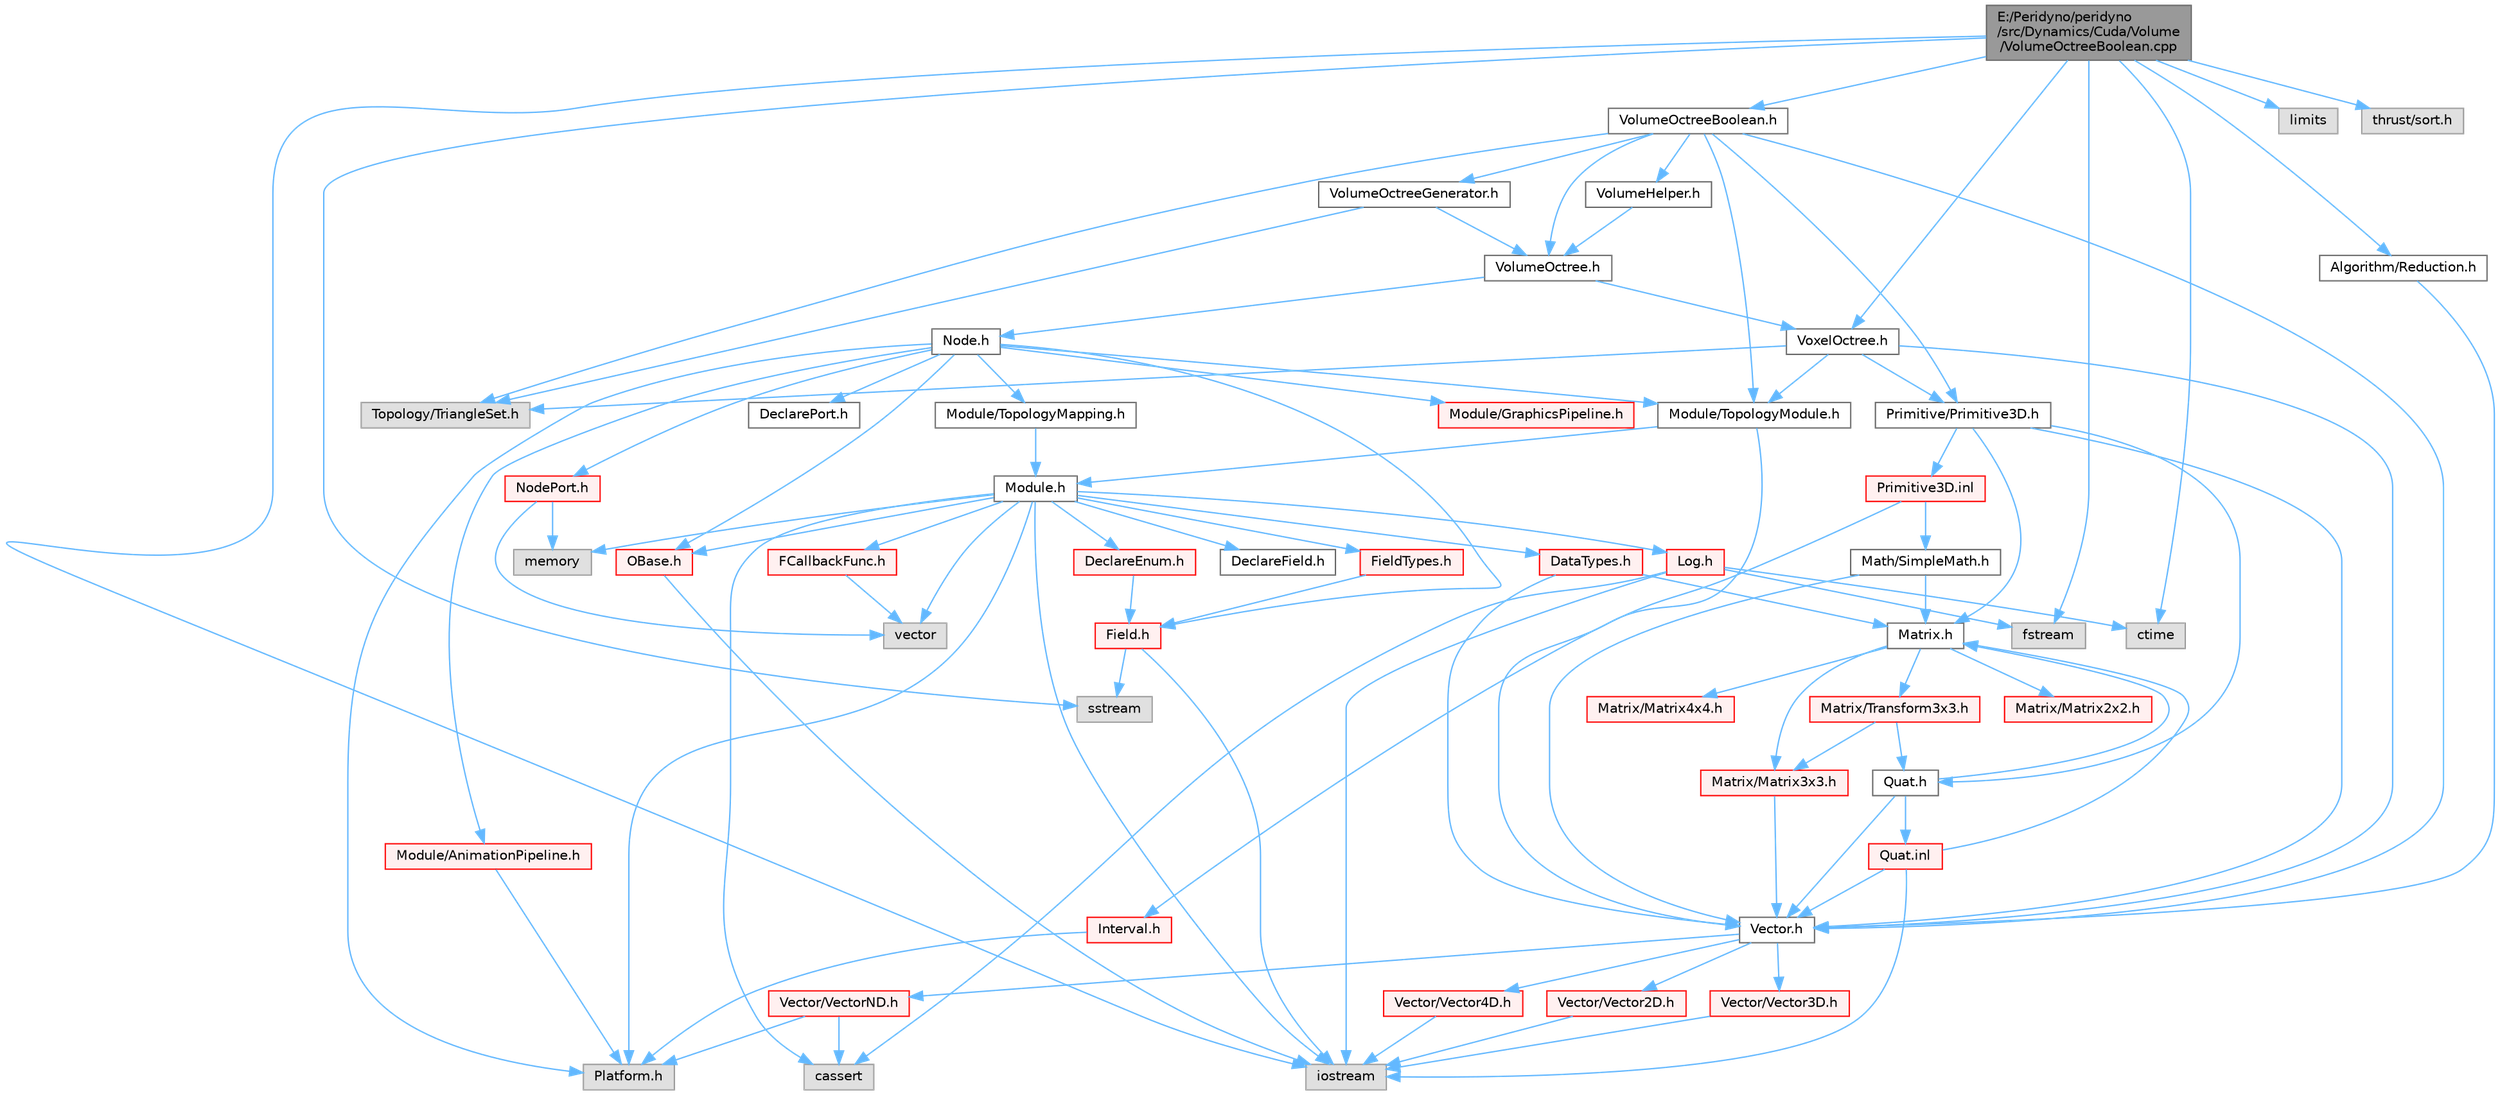 digraph "E:/Peridyno/peridyno/src/Dynamics/Cuda/Volume/VolumeOctreeBoolean.cpp"
{
 // LATEX_PDF_SIZE
  bgcolor="transparent";
  edge [fontname=Helvetica,fontsize=10,labelfontname=Helvetica,labelfontsize=10];
  node [fontname=Helvetica,fontsize=10,shape=box,height=0.2,width=0.4];
  Node1 [id="Node000001",label="E:/Peridyno/peridyno\l/src/Dynamics/Cuda/Volume\l/VolumeOctreeBoolean.cpp",height=0.2,width=0.4,color="gray40", fillcolor="grey60", style="filled", fontcolor="black",tooltip=" "];
  Node1 -> Node2 [id="edge1_Node000001_Node000002",color="steelblue1",style="solid",tooltip=" "];
  Node2 [id="Node000002",label="VolumeOctreeBoolean.h",height=0.2,width=0.4,color="grey40", fillcolor="white", style="filled",URL="$_volume_octree_boolean_8h.html",tooltip=" "];
  Node2 -> Node3 [id="edge2_Node000002_Node000003",color="steelblue1",style="solid",tooltip=" "];
  Node3 [id="Node000003",label="VolumeOctree.h",height=0.2,width=0.4,color="grey40", fillcolor="white", style="filled",URL="$_volume_octree_8h.html",tooltip=" "];
  Node3 -> Node4 [id="edge3_Node000003_Node000004",color="steelblue1",style="solid",tooltip=" "];
  Node4 [id="Node000004",label="Node.h",height=0.2,width=0.4,color="grey40", fillcolor="white", style="filled",URL="$_node_8h.html",tooltip=" "];
  Node4 -> Node5 [id="edge4_Node000004_Node000005",color="steelblue1",style="solid",tooltip=" "];
  Node5 [id="Node000005",label="OBase.h",height=0.2,width=0.4,color="red", fillcolor="#FFF0F0", style="filled",URL="$_o_base_8h.html",tooltip=" "];
  Node5 -> Node6 [id="edge5_Node000005_Node000006",color="steelblue1",style="solid",tooltip=" "];
  Node6 [id="Node000006",label="iostream",height=0.2,width=0.4,color="grey60", fillcolor="#E0E0E0", style="filled",tooltip=" "];
  Node4 -> Node17 [id="edge6_Node000004_Node000017",color="steelblue1",style="solid",tooltip=" "];
  Node17 [id="Node000017",label="Field.h",height=0.2,width=0.4,color="red", fillcolor="#FFF0F0", style="filled",URL="$_field_8h.html",tooltip=" "];
  Node17 -> Node6 [id="edge7_Node000017_Node000006",color="steelblue1",style="solid",tooltip=" "];
  Node17 -> Node19 [id="edge8_Node000017_Node000019",color="steelblue1",style="solid",tooltip=" "];
  Node19 [id="Node000019",label="sstream",height=0.2,width=0.4,color="grey60", fillcolor="#E0E0E0", style="filled",tooltip=" "];
  Node4 -> Node8 [id="edge9_Node000004_Node000008",color="steelblue1",style="solid",tooltip=" "];
  Node8 [id="Node000008",label="Platform.h",height=0.2,width=0.4,color="grey60", fillcolor="#E0E0E0", style="filled",tooltip=" "];
  Node4 -> Node72 [id="edge10_Node000004_Node000072",color="steelblue1",style="solid",tooltip=" "];
  Node72 [id="Node000072",label="DeclarePort.h",height=0.2,width=0.4,color="grey40", fillcolor="white", style="filled",URL="$_declare_port_8h.html",tooltip=" "];
  Node4 -> Node73 [id="edge11_Node000004_Node000073",color="steelblue1",style="solid",tooltip=" "];
  Node73 [id="Node000073",label="NodePort.h",height=0.2,width=0.4,color="red", fillcolor="#FFF0F0", style="filled",URL="$_node_port_8h.html",tooltip=" "];
  Node73 -> Node22 [id="edge12_Node000073_Node000022",color="steelblue1",style="solid",tooltip=" "];
  Node22 [id="Node000022",label="vector",height=0.2,width=0.4,color="grey60", fillcolor="#E0E0E0", style="filled",tooltip=" "];
  Node73 -> Node23 [id="edge13_Node000073_Node000023",color="steelblue1",style="solid",tooltip=" "];
  Node23 [id="Node000023",label="memory",height=0.2,width=0.4,color="grey60", fillcolor="#E0E0E0", style="filled",tooltip=" "];
  Node4 -> Node74 [id="edge14_Node000004_Node000074",color="steelblue1",style="solid",tooltip=" "];
  Node74 [id="Node000074",label="Module/TopologyModule.h",height=0.2,width=0.4,color="grey40", fillcolor="white", style="filled",URL="$_topology_module_8h.html",tooltip=" "];
  Node74 -> Node32 [id="edge15_Node000074_Node000032",color="steelblue1",style="solid",tooltip=" "];
  Node32 [id="Node000032",label="Vector.h",height=0.2,width=0.4,color="grey40", fillcolor="white", style="filled",URL="$_vector_8h.html",tooltip=" "];
  Node32 -> Node33 [id="edge16_Node000032_Node000033",color="steelblue1",style="solid",tooltip=" "];
  Node33 [id="Node000033",label="Vector/Vector2D.h",height=0.2,width=0.4,color="red", fillcolor="#FFF0F0", style="filled",URL="$_vector2_d_8h.html",tooltip=" "];
  Node33 -> Node6 [id="edge17_Node000033_Node000006",color="steelblue1",style="solid",tooltip=" "];
  Node32 -> Node39 [id="edge18_Node000032_Node000039",color="steelblue1",style="solid",tooltip=" "];
  Node39 [id="Node000039",label="Vector/Vector3D.h",height=0.2,width=0.4,color="red", fillcolor="#FFF0F0", style="filled",URL="$_vector3_d_8h.html",tooltip=" "];
  Node39 -> Node6 [id="edge19_Node000039_Node000006",color="steelblue1",style="solid",tooltip=" "];
  Node32 -> Node42 [id="edge20_Node000032_Node000042",color="steelblue1",style="solid",tooltip=" "];
  Node42 [id="Node000042",label="Vector/Vector4D.h",height=0.2,width=0.4,color="red", fillcolor="#FFF0F0", style="filled",URL="$_vector4_d_8h.html",tooltip=" "];
  Node42 -> Node6 [id="edge21_Node000042_Node000006",color="steelblue1",style="solid",tooltip=" "];
  Node32 -> Node45 [id="edge22_Node000032_Node000045",color="steelblue1",style="solid",tooltip=" "];
  Node45 [id="Node000045",label="Vector/VectorND.h",height=0.2,width=0.4,color="red", fillcolor="#FFF0F0", style="filled",URL="$_vector_n_d_8h.html",tooltip=" "];
  Node45 -> Node21 [id="edge23_Node000045_Node000021",color="steelblue1",style="solid",tooltip=" "];
  Node21 [id="Node000021",label="cassert",height=0.2,width=0.4,color="grey60", fillcolor="#E0E0E0", style="filled",tooltip=" "];
  Node45 -> Node8 [id="edge24_Node000045_Node000008",color="steelblue1",style="solid",tooltip=" "];
  Node74 -> Node75 [id="edge25_Node000074_Node000075",color="steelblue1",style="solid",tooltip=" "];
  Node75 [id="Node000075",label="Module.h",height=0.2,width=0.4,color="grey40", fillcolor="white", style="filled",URL="$_module_8h.html",tooltip=" "];
  Node75 -> Node8 [id="edge26_Node000075_Node000008",color="steelblue1",style="solid",tooltip=" "];
  Node75 -> Node23 [id="edge27_Node000075_Node000023",color="steelblue1",style="solid",tooltip=" "];
  Node75 -> Node22 [id="edge28_Node000075_Node000022",color="steelblue1",style="solid",tooltip=" "];
  Node75 -> Node21 [id="edge29_Node000075_Node000021",color="steelblue1",style="solid",tooltip=" "];
  Node75 -> Node6 [id="edge30_Node000075_Node000006",color="steelblue1",style="solid",tooltip=" "];
  Node75 -> Node5 [id="edge31_Node000075_Node000005",color="steelblue1",style="solid",tooltip=" "];
  Node75 -> Node76 [id="edge32_Node000075_Node000076",color="steelblue1",style="solid",tooltip=" "];
  Node76 [id="Node000076",label="Log.h",height=0.2,width=0.4,color="red", fillcolor="#FFF0F0", style="filled",URL="$_log_8h.html",tooltip=" "];
  Node76 -> Node79 [id="edge33_Node000076_Node000079",color="steelblue1",style="solid",tooltip=" "];
  Node79 [id="Node000079",label="fstream",height=0.2,width=0.4,color="grey60", fillcolor="#E0E0E0", style="filled",tooltip=" "];
  Node76 -> Node6 [id="edge34_Node000076_Node000006",color="steelblue1",style="solid",tooltip=" "];
  Node76 -> Node80 [id="edge35_Node000076_Node000080",color="steelblue1",style="solid",tooltip=" "];
  Node80 [id="Node000080",label="ctime",height=0.2,width=0.4,color="grey60", fillcolor="#E0E0E0", style="filled",tooltip=" "];
  Node76 -> Node21 [id="edge36_Node000076_Node000021",color="steelblue1",style="solid",tooltip=" "];
  Node75 -> Node84 [id="edge37_Node000075_Node000084",color="steelblue1",style="solid",tooltip=" "];
  Node84 [id="Node000084",label="DataTypes.h",height=0.2,width=0.4,color="red", fillcolor="#FFF0F0", style="filled",URL="$_data_types_8h.html",tooltip=" "];
  Node84 -> Node32 [id="edge38_Node000084_Node000032",color="steelblue1",style="solid",tooltip=" "];
  Node84 -> Node50 [id="edge39_Node000084_Node000050",color="steelblue1",style="solid",tooltip=" "];
  Node50 [id="Node000050",label="Matrix.h",height=0.2,width=0.4,color="grey40", fillcolor="white", style="filled",URL="$_matrix_8h.html",tooltip=" "];
  Node50 -> Node51 [id="edge40_Node000050_Node000051",color="steelblue1",style="solid",tooltip=" "];
  Node51 [id="Node000051",label="Matrix/Matrix2x2.h",height=0.2,width=0.4,color="red", fillcolor="#FFF0F0", style="filled",URL="$_matrix2x2_8h.html",tooltip=" "];
  Node50 -> Node56 [id="edge41_Node000050_Node000056",color="steelblue1",style="solid",tooltip=" "];
  Node56 [id="Node000056",label="Matrix/Matrix3x3.h",height=0.2,width=0.4,color="red", fillcolor="#FFF0F0", style="filled",URL="$_matrix3x3_8h.html",tooltip=" "];
  Node56 -> Node32 [id="edge42_Node000056_Node000032",color="steelblue1",style="solid",tooltip=" "];
  Node50 -> Node59 [id="edge43_Node000050_Node000059",color="steelblue1",style="solid",tooltip=" "];
  Node59 [id="Node000059",label="Matrix/Matrix4x4.h",height=0.2,width=0.4,color="red", fillcolor="#FFF0F0", style="filled",URL="$_matrix4x4_8h.html",tooltip=" "];
  Node50 -> Node62 [id="edge44_Node000050_Node000062",color="steelblue1",style="solid",tooltip=" "];
  Node62 [id="Node000062",label="Matrix/Transform3x3.h",height=0.2,width=0.4,color="red", fillcolor="#FFF0F0", style="filled",URL="$_transform3x3_8h.html",tooltip=" "];
  Node62 -> Node63 [id="edge45_Node000062_Node000063",color="steelblue1",style="solid",tooltip=" "];
  Node63 [id="Node000063",label="Quat.h",height=0.2,width=0.4,color="grey40", fillcolor="white", style="filled",URL="$_quat_8h.html",tooltip="Implementation of quaternion."];
  Node63 -> Node32 [id="edge46_Node000063_Node000032",color="steelblue1",style="solid",tooltip=" "];
  Node63 -> Node50 [id="edge47_Node000063_Node000050",color="steelblue1",style="solid",tooltip=" "];
  Node63 -> Node64 [id="edge48_Node000063_Node000064",color="steelblue1",style="solid",tooltip=" "];
  Node64 [id="Node000064",label="Quat.inl",height=0.2,width=0.4,color="red", fillcolor="#FFF0F0", style="filled",URL="$_quat_8inl.html",tooltip=" "];
  Node64 -> Node6 [id="edge49_Node000064_Node000006",color="steelblue1",style="solid",tooltip=" "];
  Node64 -> Node32 [id="edge50_Node000064_Node000032",color="steelblue1",style="solid",tooltip=" "];
  Node64 -> Node50 [id="edge51_Node000064_Node000050",color="steelblue1",style="solid",tooltip=" "];
  Node62 -> Node56 [id="edge52_Node000062_Node000056",color="steelblue1",style="solid",tooltip=" "];
  Node75 -> Node89 [id="edge53_Node000075_Node000089",color="steelblue1",style="solid",tooltip=" "];
  Node89 [id="Node000089",label="DeclareEnum.h",height=0.2,width=0.4,color="red", fillcolor="#FFF0F0", style="filled",URL="$_declare_enum_8h.html",tooltip=" "];
  Node89 -> Node17 [id="edge54_Node000089_Node000017",color="steelblue1",style="solid",tooltip=" "];
  Node75 -> Node90 [id="edge55_Node000075_Node000090",color="steelblue1",style="solid",tooltip=" "];
  Node90 [id="Node000090",label="DeclareField.h",height=0.2,width=0.4,color="grey40", fillcolor="white", style="filled",URL="$_declare_field_8h.html",tooltip=" "];
  Node75 -> Node91 [id="edge56_Node000075_Node000091",color="steelblue1",style="solid",tooltip=" "];
  Node91 [id="Node000091",label="FCallbackFunc.h",height=0.2,width=0.4,color="red", fillcolor="#FFF0F0", style="filled",URL="$_f_callback_func_8h.html",tooltip=" "];
  Node91 -> Node22 [id="edge57_Node000091_Node000022",color="steelblue1",style="solid",tooltip=" "];
  Node75 -> Node92 [id="edge58_Node000075_Node000092",color="steelblue1",style="solid",tooltip=" "];
  Node92 [id="Node000092",label="FieldTypes.h",height=0.2,width=0.4,color="red", fillcolor="#FFF0F0", style="filled",URL="$_field_types_8h.html",tooltip=" "];
  Node92 -> Node17 [id="edge59_Node000092_Node000017",color="steelblue1",style="solid",tooltip=" "];
  Node4 -> Node94 [id="edge60_Node000004_Node000094",color="steelblue1",style="solid",tooltip=" "];
  Node94 [id="Node000094",label="Module/TopologyMapping.h",height=0.2,width=0.4,color="grey40", fillcolor="white", style="filled",URL="$_topology_mapping_8h.html",tooltip=" "];
  Node94 -> Node75 [id="edge61_Node000094_Node000075",color="steelblue1",style="solid",tooltip=" "];
  Node4 -> Node95 [id="edge62_Node000004_Node000095",color="steelblue1",style="solid",tooltip=" "];
  Node95 [id="Node000095",label="Module/AnimationPipeline.h",height=0.2,width=0.4,color="red", fillcolor="#FFF0F0", style="filled",URL="$_animation_pipeline_8h.html",tooltip=" "];
  Node95 -> Node8 [id="edge63_Node000095_Node000008",color="steelblue1",style="solid",tooltip=" "];
  Node4 -> Node97 [id="edge64_Node000004_Node000097",color="steelblue1",style="solid",tooltip=" "];
  Node97 [id="Node000097",label="Module/GraphicsPipeline.h",height=0.2,width=0.4,color="red", fillcolor="#FFF0F0", style="filled",URL="$_graphics_pipeline_8h.html",tooltip=" "];
  Node3 -> Node98 [id="edge65_Node000003_Node000098",color="steelblue1",style="solid",tooltip=" "];
  Node98 [id="Node000098",label="VoxelOctree.h",height=0.2,width=0.4,color="grey40", fillcolor="white", style="filled",URL="$_voxel_octree_8h.html",tooltip=" "];
  Node98 -> Node99 [id="edge66_Node000098_Node000099",color="steelblue1",style="solid",tooltip=" "];
  Node99 [id="Node000099",label="Topology/TriangleSet.h",height=0.2,width=0.4,color="grey60", fillcolor="#E0E0E0", style="filled",tooltip=" "];
  Node98 -> Node74 [id="edge67_Node000098_Node000074",color="steelblue1",style="solid",tooltip=" "];
  Node98 -> Node100 [id="edge68_Node000098_Node000100",color="steelblue1",style="solid",tooltip=" "];
  Node100 [id="Node000100",label="Primitive/Primitive3D.h",height=0.2,width=0.4,color="grey40", fillcolor="white", style="filled",URL="$_primitive3_d_8h.html",tooltip=" "];
  Node100 -> Node32 [id="edge69_Node000100_Node000032",color="steelblue1",style="solid",tooltip=" "];
  Node100 -> Node50 [id="edge70_Node000100_Node000050",color="steelblue1",style="solid",tooltip=" "];
  Node100 -> Node63 [id="edge71_Node000100_Node000063",color="steelblue1",style="solid",tooltip=" "];
  Node100 -> Node101 [id="edge72_Node000100_Node000101",color="steelblue1",style="solid",tooltip=" "];
  Node101 [id="Node000101",label="Primitive3D.inl",height=0.2,width=0.4,color="red", fillcolor="#FFF0F0", style="filled",URL="$_primitive3_d_8inl.html",tooltip=" "];
  Node101 -> Node31 [id="edge73_Node000101_Node000031",color="steelblue1",style="solid",tooltip=" "];
  Node31 [id="Node000031",label="Math/SimpleMath.h",height=0.2,width=0.4,color="grey40", fillcolor="white", style="filled",URL="$_simple_math_8h.html",tooltip=" "];
  Node31 -> Node32 [id="edge74_Node000031_Node000032",color="steelblue1",style="solid",tooltip=" "];
  Node31 -> Node50 [id="edge75_Node000031_Node000050",color="steelblue1",style="solid",tooltip=" "];
  Node101 -> Node102 [id="edge76_Node000101_Node000102",color="steelblue1",style="solid",tooltip=" "];
  Node102 [id="Node000102",label="Interval.h",height=0.2,width=0.4,color="red", fillcolor="#FFF0F0", style="filled",URL="$_interval_8h.html",tooltip=" "];
  Node102 -> Node8 [id="edge77_Node000102_Node000008",color="steelblue1",style="solid",tooltip=" "];
  Node98 -> Node32 [id="edge78_Node000098_Node000032",color="steelblue1",style="solid",tooltip=" "];
  Node2 -> Node104 [id="edge79_Node000002_Node000104",color="steelblue1",style="solid",tooltip=" "];
  Node104 [id="Node000104",label="VolumeOctreeGenerator.h",height=0.2,width=0.4,color="grey40", fillcolor="white", style="filled",URL="$_volume_octree_generator_8h.html",tooltip=" "];
  Node104 -> Node3 [id="edge80_Node000104_Node000003",color="steelblue1",style="solid",tooltip=" "];
  Node104 -> Node99 [id="edge81_Node000104_Node000099",color="steelblue1",style="solid",tooltip=" "];
  Node2 -> Node74 [id="edge82_Node000002_Node000074",color="steelblue1",style="solid",tooltip=" "];
  Node2 -> Node99 [id="edge83_Node000002_Node000099",color="steelblue1",style="solid",tooltip=" "];
  Node2 -> Node100 [id="edge84_Node000002_Node000100",color="steelblue1",style="solid",tooltip=" "];
  Node2 -> Node32 [id="edge85_Node000002_Node000032",color="steelblue1",style="solid",tooltip=" "];
  Node2 -> Node105 [id="edge86_Node000002_Node000105",color="steelblue1",style="solid",tooltip=" "];
  Node105 [id="Node000105",label="VolumeHelper.h",height=0.2,width=0.4,color="grey40", fillcolor="white", style="filled",URL="$_volume_helper_8h.html",tooltip=" "];
  Node105 -> Node3 [id="edge87_Node000105_Node000003",color="steelblue1",style="solid",tooltip=" "];
  Node1 -> Node98 [id="edge88_Node000001_Node000098",color="steelblue1",style="solid",tooltip=" "];
  Node1 -> Node106 [id="edge89_Node000001_Node000106",color="steelblue1",style="solid",tooltip=" "];
  Node106 [id="Node000106",label="Algorithm/Reduction.h",height=0.2,width=0.4,color="grey40", fillcolor="white", style="filled",URL="$_reduction_8h.html",tooltip=" "];
  Node106 -> Node32 [id="edge90_Node000106_Node000032",color="steelblue1",style="solid",tooltip=" "];
  Node1 -> Node79 [id="edge91_Node000001_Node000079",color="steelblue1",style="solid",tooltip=" "];
  Node1 -> Node6 [id="edge92_Node000001_Node000006",color="steelblue1",style="solid",tooltip=" "];
  Node1 -> Node19 [id="edge93_Node000001_Node000019",color="steelblue1",style="solid",tooltip=" "];
  Node1 -> Node37 [id="edge94_Node000001_Node000037",color="steelblue1",style="solid",tooltip=" "];
  Node37 [id="Node000037",label="limits",height=0.2,width=0.4,color="grey60", fillcolor="#E0E0E0", style="filled",tooltip=" "];
  Node1 -> Node107 [id="edge95_Node000001_Node000107",color="steelblue1",style="solid",tooltip=" "];
  Node107 [id="Node000107",label="thrust/sort.h",height=0.2,width=0.4,color="grey60", fillcolor="#E0E0E0", style="filled",tooltip=" "];
  Node1 -> Node80 [id="edge96_Node000001_Node000080",color="steelblue1",style="solid",tooltip=" "];
}
